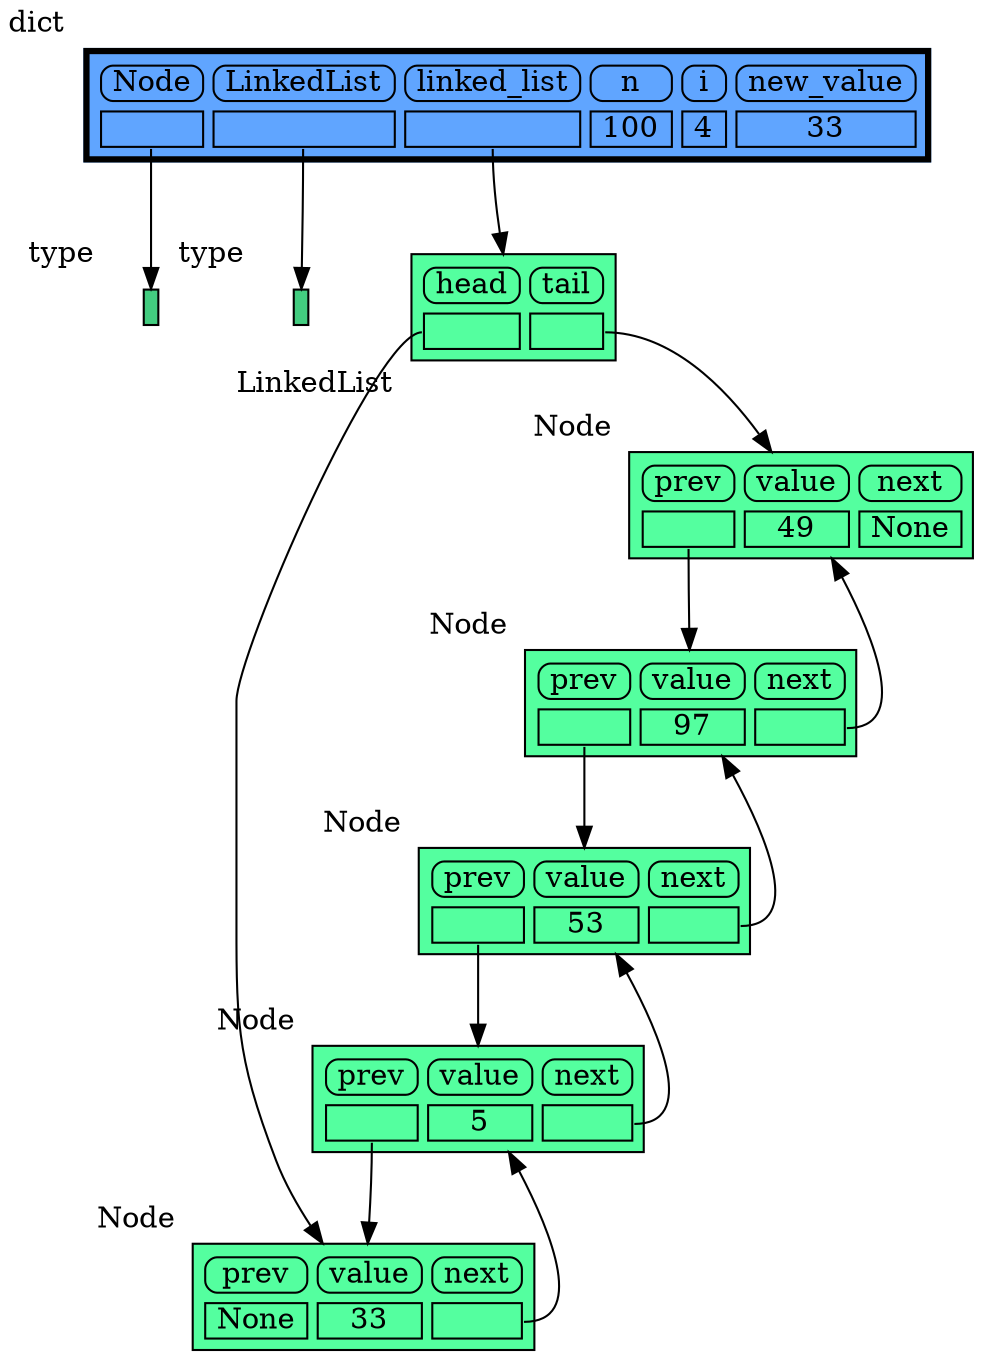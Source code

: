 digraph memory_graph {
	node [shape=plaintext]
	node268151600 [label=<
<TABLE BORDER="1" CELLBORDER="1" CELLSPACING="0" CELLPADDING="0" BGCOLOR="seagreen3" PORT="table">
    <TR><TD BORDER="0"> </TD></TR>
</TABLE>
> xlabel=type]
	node268122416 [label=<
<TABLE BORDER="1" CELLBORDER="1" CELLSPACING="0" CELLPADDING="0" BGCOLOR="seagreen3" PORT="table">
    <TR><TD BORDER="0"> </TD></TR>
</TABLE>
> xlabel=type]
	node125054966007520 [label=<
<TABLE BORDER="1" CELLBORDER="1" CELLSPACING="5" CELLPADDING="0" BGCOLOR="seagreen1" PORT="table">
    <TR><TD BORDER="1" STYLE="ROUNDED"> prev </TD><TD BORDER="1" STYLE="ROUNDED"> value </TD><TD BORDER="1" STYLE="ROUNDED"> next </TD></TR>
    <TR><TD BORDER="1" PORT="ref0"> </TD><TD BORDER="1"> 49 </TD><TD BORDER="1"> None </TD></TR>
</TABLE>
> xlabel="Node"]
	node125054966007520:ref0 -> node125054963966336:table [style=solid]
	node125054963966336 [label=<
<TABLE BORDER="1" CELLBORDER="1" CELLSPACING="5" CELLPADDING="0" BGCOLOR="seagreen1" PORT="table">
    <TR><TD BORDER="1" STYLE="ROUNDED"> prev </TD><TD BORDER="1" STYLE="ROUNDED"> value </TD><TD BORDER="1" STYLE="ROUNDED"> next </TD></TR>
    <TR><TD BORDER="1" PORT="ref0"> </TD><TD BORDER="1"> 97 </TD><TD BORDER="1" PORT="ref1"> </TD></TR>
</TABLE>
> xlabel="Node"]
	node125054963966336:ref0 -> node125054963550880:table [style=solid]
	node125054963966336:ref1 -> node125054966007520:table [style=solid]
	node125054963550880 [label=<
<TABLE BORDER="1" CELLBORDER="1" CELLSPACING="5" CELLPADDING="0" BGCOLOR="seagreen1" PORT="table">
    <TR><TD BORDER="1" STYLE="ROUNDED"> prev </TD><TD BORDER="1" STYLE="ROUNDED"> value </TD><TD BORDER="1" STYLE="ROUNDED"> next </TD></TR>
    <TR><TD BORDER="1" PORT="ref0"> </TD><TD BORDER="1"> 53 </TD><TD BORDER="1" PORT="ref1"> </TD></TR>
</TABLE>
> xlabel="Node"]
	node125054963550880:ref0 -> node125054963550928:table [style=solid]
	node125054963550880:ref1 -> node125054963966336:table [style=solid]
	node125054963550928 [label=<
<TABLE BORDER="1" CELLBORDER="1" CELLSPACING="5" CELLPADDING="0" BGCOLOR="seagreen1" PORT="table">
    <TR><TD BORDER="1" STYLE="ROUNDED"> prev </TD><TD BORDER="1" STYLE="ROUNDED"> value </TD><TD BORDER="1" STYLE="ROUNDED"> next </TD></TR>
    <TR><TD BORDER="1" PORT="ref0"> </TD><TD BORDER="1"> 5 </TD><TD BORDER="1" PORT="ref1"> </TD></TR>
</TABLE>
> xlabel="Node"]
	node125054963550928:ref0 -> node125054963550976:table [style=solid]
	node125054963550928:ref1 -> node125054963550880:table [style=solid]
	node125054963550976 [label=<
<TABLE BORDER="1" CELLBORDER="1" CELLSPACING="5" CELLPADDING="0" BGCOLOR="seagreen1" PORT="table">
    <TR><TD BORDER="1" STYLE="ROUNDED"> prev </TD><TD BORDER="1" STYLE="ROUNDED"> value </TD><TD BORDER="1" STYLE="ROUNDED"> next </TD></TR>
    <TR><TD BORDER="1"> None </TD><TD BORDER="1"> 33 </TD><TD BORDER="1" PORT="ref0"> </TD></TR>
</TABLE>
> xlabel="Node"]
	node125054963550976:ref0 -> node125054963550928:table [style=solid]
	node125054966007472 [label=<
<TABLE BORDER="1" CELLBORDER="1" CELLSPACING="5" CELLPADDING="0" BGCOLOR="seagreen1" PORT="table">
    <TR><TD BORDER="1" STYLE="ROUNDED"> head </TD><TD BORDER="1" STYLE="ROUNDED"> tail </TD></TR>
    <TR><TD BORDER="1" PORT="ref0"> </TD><TD BORDER="1" PORT="ref1"> </TD></TR>
</TABLE>
> xlabel=LinkedList]
	node125054966007472:ref0 -> node125054963550976:table [style=solid]
	node125054966007472:ref1 -> node125054966007520:table [style=solid]
	node125054976974528 [label=<
<TABLE BORDER="3" CELLBORDER="1" CELLSPACING="5" CELLPADDING="0" BGCOLOR="#60a5ff" PORT="table">
    <TR><TD BORDER="1" STYLE="ROUNDED"> Node </TD><TD BORDER="1" STYLE="ROUNDED"> LinkedList </TD><TD BORDER="1" STYLE="ROUNDED"> linked_list </TD><TD BORDER="1" STYLE="ROUNDED"> n </TD><TD BORDER="1" STYLE="ROUNDED"> i </TD><TD BORDER="1" STYLE="ROUNDED"> new_value </TD></TR>
    <TR><TD BORDER="1" PORT="ref0"> </TD><TD BORDER="1" PORT="ref1"> </TD><TD BORDER="1" PORT="ref2"> </TD><TD BORDER="1"> 100 </TD><TD BORDER="1"> 4 </TD><TD BORDER="1"> 33 </TD></TR>
</TABLE>
> xlabel=dict]
	node125054976974528:ref0 -> node268151600:table [style=solid]
	node125054976974528:ref1 -> node268122416:table [style=solid]
	node125054976974528:ref2 -> node125054966007472:table [style=solid]
subgraph { rank=same; node268151600 -> node268122416 -> node125054966007472[weight=10, style=invis]; }
}
